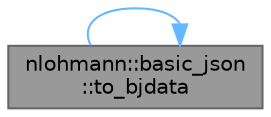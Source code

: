 digraph "nlohmann::basic_json::to_bjdata"
{
 // LATEX_PDF_SIZE
  bgcolor="transparent";
  edge [fontname=Helvetica,fontsize=10,labelfontname=Helvetica,labelfontsize=10];
  node [fontname=Helvetica,fontsize=10,shape=box,height=0.2,width=0.4];
  rankdir="LR";
  Node1 [id="Node000001",label="nlohmann::basic_json\l::to_bjdata",height=0.2,width=0.4,color="gray40", fillcolor="grey60", style="filled", fontcolor="black",tooltip="create a BJData serialization of a given JSON value"];
  Node1 -> Node1 [id="edge3_Node000001_Node000001",color="steelblue1",style="solid",tooltip=" "];
}
